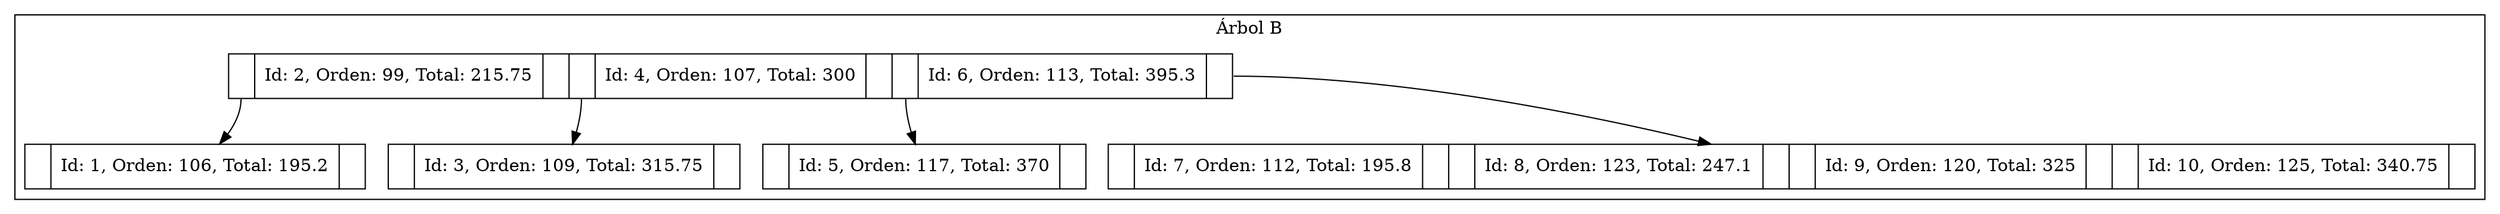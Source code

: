 digraph BTree {
    node [shape=record];
    rankdir=TB;
    subgraph cluster_0 {
        label = "Árbol B";
        n0 [label="<f0> |Id: 2, Orden: 99, Total: 215.75||<f1> |Id: 4, Orden: 107, Total: 300||<f2> |Id: 6, Orden: 113, Total: 395.3|<f3>"];
        n1 [label="<f0> |Id: 1, Orden: 106, Total: 195.2|<f1>"];
        n0:f0 -> n1;
        n2 [label="<f0> |Id: 3, Orden: 109, Total: 315.75|<f1>"];
        n0:f1 -> n2;
        n3 [label="<f0> |Id: 5, Orden: 117, Total: 370|<f1>"];
        n0:f2 -> n3;
        n4 [label="<f0> |Id: 7, Orden: 112, Total: 195.8||<f1> |Id: 8, Orden: 123, Total: 247.1||<f2> |Id: 9, Orden: 120, Total: 325||<f3> |Id: 10, Orden: 125, Total: 340.75|<f4>"];
        n0:f3 -> n4;
    }
}
